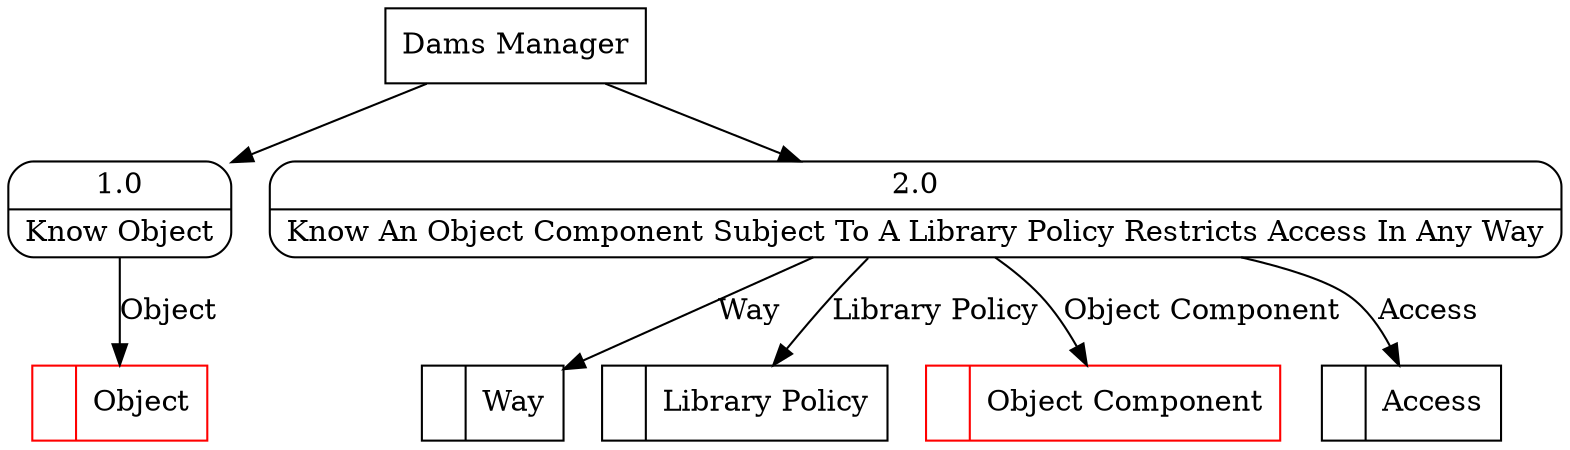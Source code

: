 digraph dfd2{ 
node[shape=record]
200 [label="<f0>  |<f1> Object " color=red];
201 [label="<f0>  |<f1> Way " ];
202 [label="<f0>  |<f1> Library Policy " ];
203 [label="<f0>  |<f1> Object Component " color=red];
204 [label="<f0>  |<f1> Access " ];
205 [label="Dams Manager" shape=box];
206 [label="{<f0> 1.0|<f1> Know Object }" shape=Mrecord];
207 [label="{<f0> 2.0|<f1> Know An Object Component Subject To A Library Policy Restricts Access In Any Way }" shape=Mrecord];
205 -> 206
205 -> 207
206 -> 200 [label="Object"]
207 -> 203 [label="Object Component"]
207 -> 202 [label="Library Policy"]
207 -> 204 [label="Access"]
207 -> 201 [label="Way"]
}